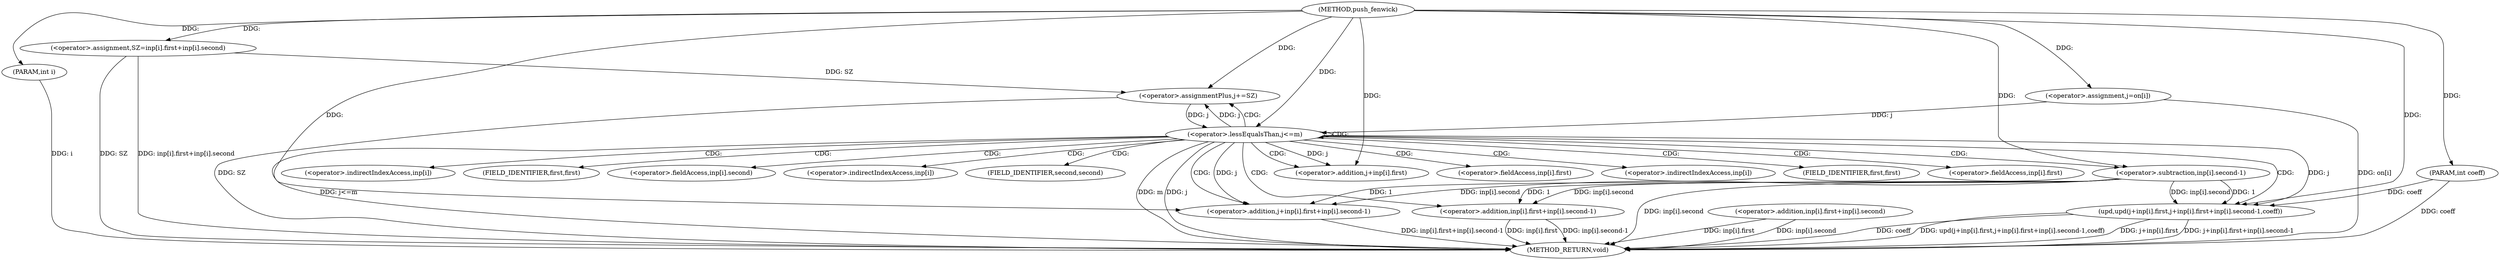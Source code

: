 digraph "push_fenwick" {  
"1000198" [label = "(METHOD,push_fenwick)" ]
"1000253" [label = "(METHOD_RETURN,void)" ]
"1000199" [label = "(PARAM,int i)" ]
"1000200" [label = "(PARAM,int coeff)" ]
"1000203" [label = "(<operator>.assignment,SZ=inp[i].first+inp[i].second)" ]
"1000218" [label = "(<operator>.assignment,j=on[i])" ]
"1000223" [label = "(<operator>.lessEqualsThan,j<=m)" ]
"1000226" [label = "(<operator>.assignmentPlus,j+=SZ)" ]
"1000229" [label = "(upd,upd(j+inp[i].first,j+inp[i].first+inp[i].second-1,coeff))" ]
"1000205" [label = "(<operator>.addition,inp[i].first+inp[i].second)" ]
"1000230" [label = "(<operator>.addition,j+inp[i].first)" ]
"1000237" [label = "(<operator>.addition,j+inp[i].first+inp[i].second-1)" ]
"1000239" [label = "(<operator>.addition,inp[i].first+inp[i].second-1)" ]
"1000245" [label = "(<operator>.subtraction,inp[i].second-1)" ]
"1000232" [label = "(<operator>.fieldAccess,inp[i].first)" ]
"1000233" [label = "(<operator>.indirectIndexAccess,inp[i])" ]
"1000236" [label = "(FIELD_IDENTIFIER,first,first)" ]
"1000240" [label = "(<operator>.fieldAccess,inp[i].first)" ]
"1000241" [label = "(<operator>.indirectIndexAccess,inp[i])" ]
"1000244" [label = "(FIELD_IDENTIFIER,first,first)" ]
"1000246" [label = "(<operator>.fieldAccess,inp[i].second)" ]
"1000247" [label = "(<operator>.indirectIndexAccess,inp[i])" ]
"1000250" [label = "(FIELD_IDENTIFIER,second,second)" ]
  "1000199" -> "1000253"  [ label = "DDG: i"] 
  "1000200" -> "1000253"  [ label = "DDG: coeff"] 
  "1000203" -> "1000253"  [ label = "DDG: SZ"] 
  "1000205" -> "1000253"  [ label = "DDG: inp[i].first"] 
  "1000205" -> "1000253"  [ label = "DDG: inp[i].second"] 
  "1000203" -> "1000253"  [ label = "DDG: inp[i].first+inp[i].second"] 
  "1000218" -> "1000253"  [ label = "DDG: on[i]"] 
  "1000223" -> "1000253"  [ label = "DDG: j"] 
  "1000223" -> "1000253"  [ label = "DDG: j<=m"] 
  "1000229" -> "1000253"  [ label = "DDG: j+inp[i].first"] 
  "1000239" -> "1000253"  [ label = "DDG: inp[i].first"] 
  "1000245" -> "1000253"  [ label = "DDG: inp[i].second"] 
  "1000239" -> "1000253"  [ label = "DDG: inp[i].second-1"] 
  "1000237" -> "1000253"  [ label = "DDG: inp[i].first+inp[i].second-1"] 
  "1000229" -> "1000253"  [ label = "DDG: j+inp[i].first+inp[i].second-1"] 
  "1000229" -> "1000253"  [ label = "DDG: coeff"] 
  "1000229" -> "1000253"  [ label = "DDG: upd(j+inp[i].first,j+inp[i].first+inp[i].second-1,coeff)"] 
  "1000226" -> "1000253"  [ label = "DDG: SZ"] 
  "1000223" -> "1000253"  [ label = "DDG: m"] 
  "1000198" -> "1000199"  [ label = "DDG: "] 
  "1000198" -> "1000200"  [ label = "DDG: "] 
  "1000198" -> "1000203"  [ label = "DDG: "] 
  "1000203" -> "1000226"  [ label = "DDG: SZ"] 
  "1000198" -> "1000226"  [ label = "DDG: "] 
  "1000198" -> "1000218"  [ label = "DDG: "] 
  "1000218" -> "1000223"  [ label = "DDG: j"] 
  "1000226" -> "1000223"  [ label = "DDG: j"] 
  "1000198" -> "1000223"  [ label = "DDG: "] 
  "1000223" -> "1000226"  [ label = "DDG: j"] 
  "1000200" -> "1000229"  [ label = "DDG: coeff"] 
  "1000198" -> "1000229"  [ label = "DDG: "] 
  "1000245" -> "1000229"  [ label = "DDG: inp[i].second"] 
  "1000245" -> "1000229"  [ label = "DDG: 1"] 
  "1000223" -> "1000229"  [ label = "DDG: j"] 
  "1000223" -> "1000230"  [ label = "DDG: j"] 
  "1000198" -> "1000230"  [ label = "DDG: "] 
  "1000198" -> "1000237"  [ label = "DDG: "] 
  "1000223" -> "1000237"  [ label = "DDG: j"] 
  "1000245" -> "1000237"  [ label = "DDG: inp[i].second"] 
  "1000245" -> "1000237"  [ label = "DDG: 1"] 
  "1000245" -> "1000239"  [ label = "DDG: inp[i].second"] 
  "1000245" -> "1000239"  [ label = "DDG: 1"] 
  "1000198" -> "1000245"  [ label = "DDG: "] 
  "1000223" -> "1000247"  [ label = "CDG: "] 
  "1000223" -> "1000236"  [ label = "CDG: "] 
  "1000223" -> "1000239"  [ label = "CDG: "] 
  "1000223" -> "1000246"  [ label = "CDG: "] 
  "1000223" -> "1000237"  [ label = "CDG: "] 
  "1000223" -> "1000250"  [ label = "CDG: "] 
  "1000223" -> "1000233"  [ label = "CDG: "] 
  "1000223" -> "1000241"  [ label = "CDG: "] 
  "1000223" -> "1000229"  [ label = "CDG: "] 
  "1000223" -> "1000240"  [ label = "CDG: "] 
  "1000223" -> "1000223"  [ label = "CDG: "] 
  "1000223" -> "1000245"  [ label = "CDG: "] 
  "1000223" -> "1000226"  [ label = "CDG: "] 
  "1000223" -> "1000230"  [ label = "CDG: "] 
  "1000223" -> "1000244"  [ label = "CDG: "] 
  "1000223" -> "1000232"  [ label = "CDG: "] 
}
